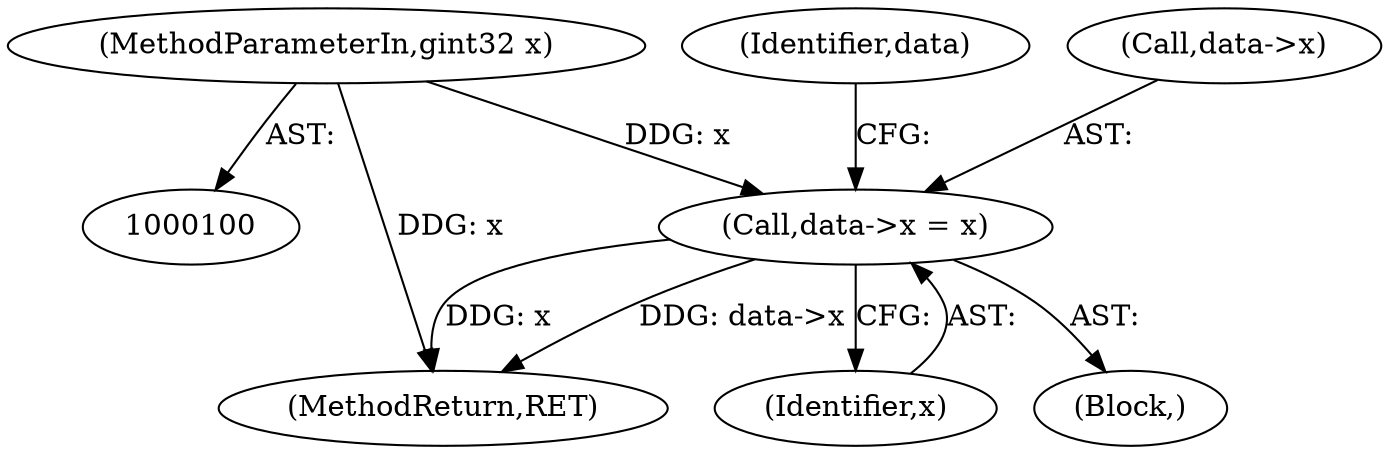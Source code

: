 digraph "1_dbus_9a6bce9b615abca6068348c1606ba8eaf13d9ae0_5@pointer" {
"1000111" [label="(Call,data->x = x)"];
"1000102" [label="(MethodParameterIn,gint32 x)"];
"1000104" [label="(Block,)"];
"1000126" [label="(MethodReturn,RET)"];
"1000111" [label="(Call,data->x = x)"];
"1000102" [label="(MethodParameterIn,gint32 x)"];
"1000115" [label="(Identifier,x)"];
"1000118" [label="(Identifier,data)"];
"1000112" [label="(Call,data->x)"];
"1000111" -> "1000104"  [label="AST: "];
"1000111" -> "1000115"  [label="CFG: "];
"1000112" -> "1000111"  [label="AST: "];
"1000115" -> "1000111"  [label="AST: "];
"1000118" -> "1000111"  [label="CFG: "];
"1000111" -> "1000126"  [label="DDG: x"];
"1000111" -> "1000126"  [label="DDG: data->x"];
"1000102" -> "1000111"  [label="DDG: x"];
"1000102" -> "1000100"  [label="AST: "];
"1000102" -> "1000126"  [label="DDG: x"];
}
